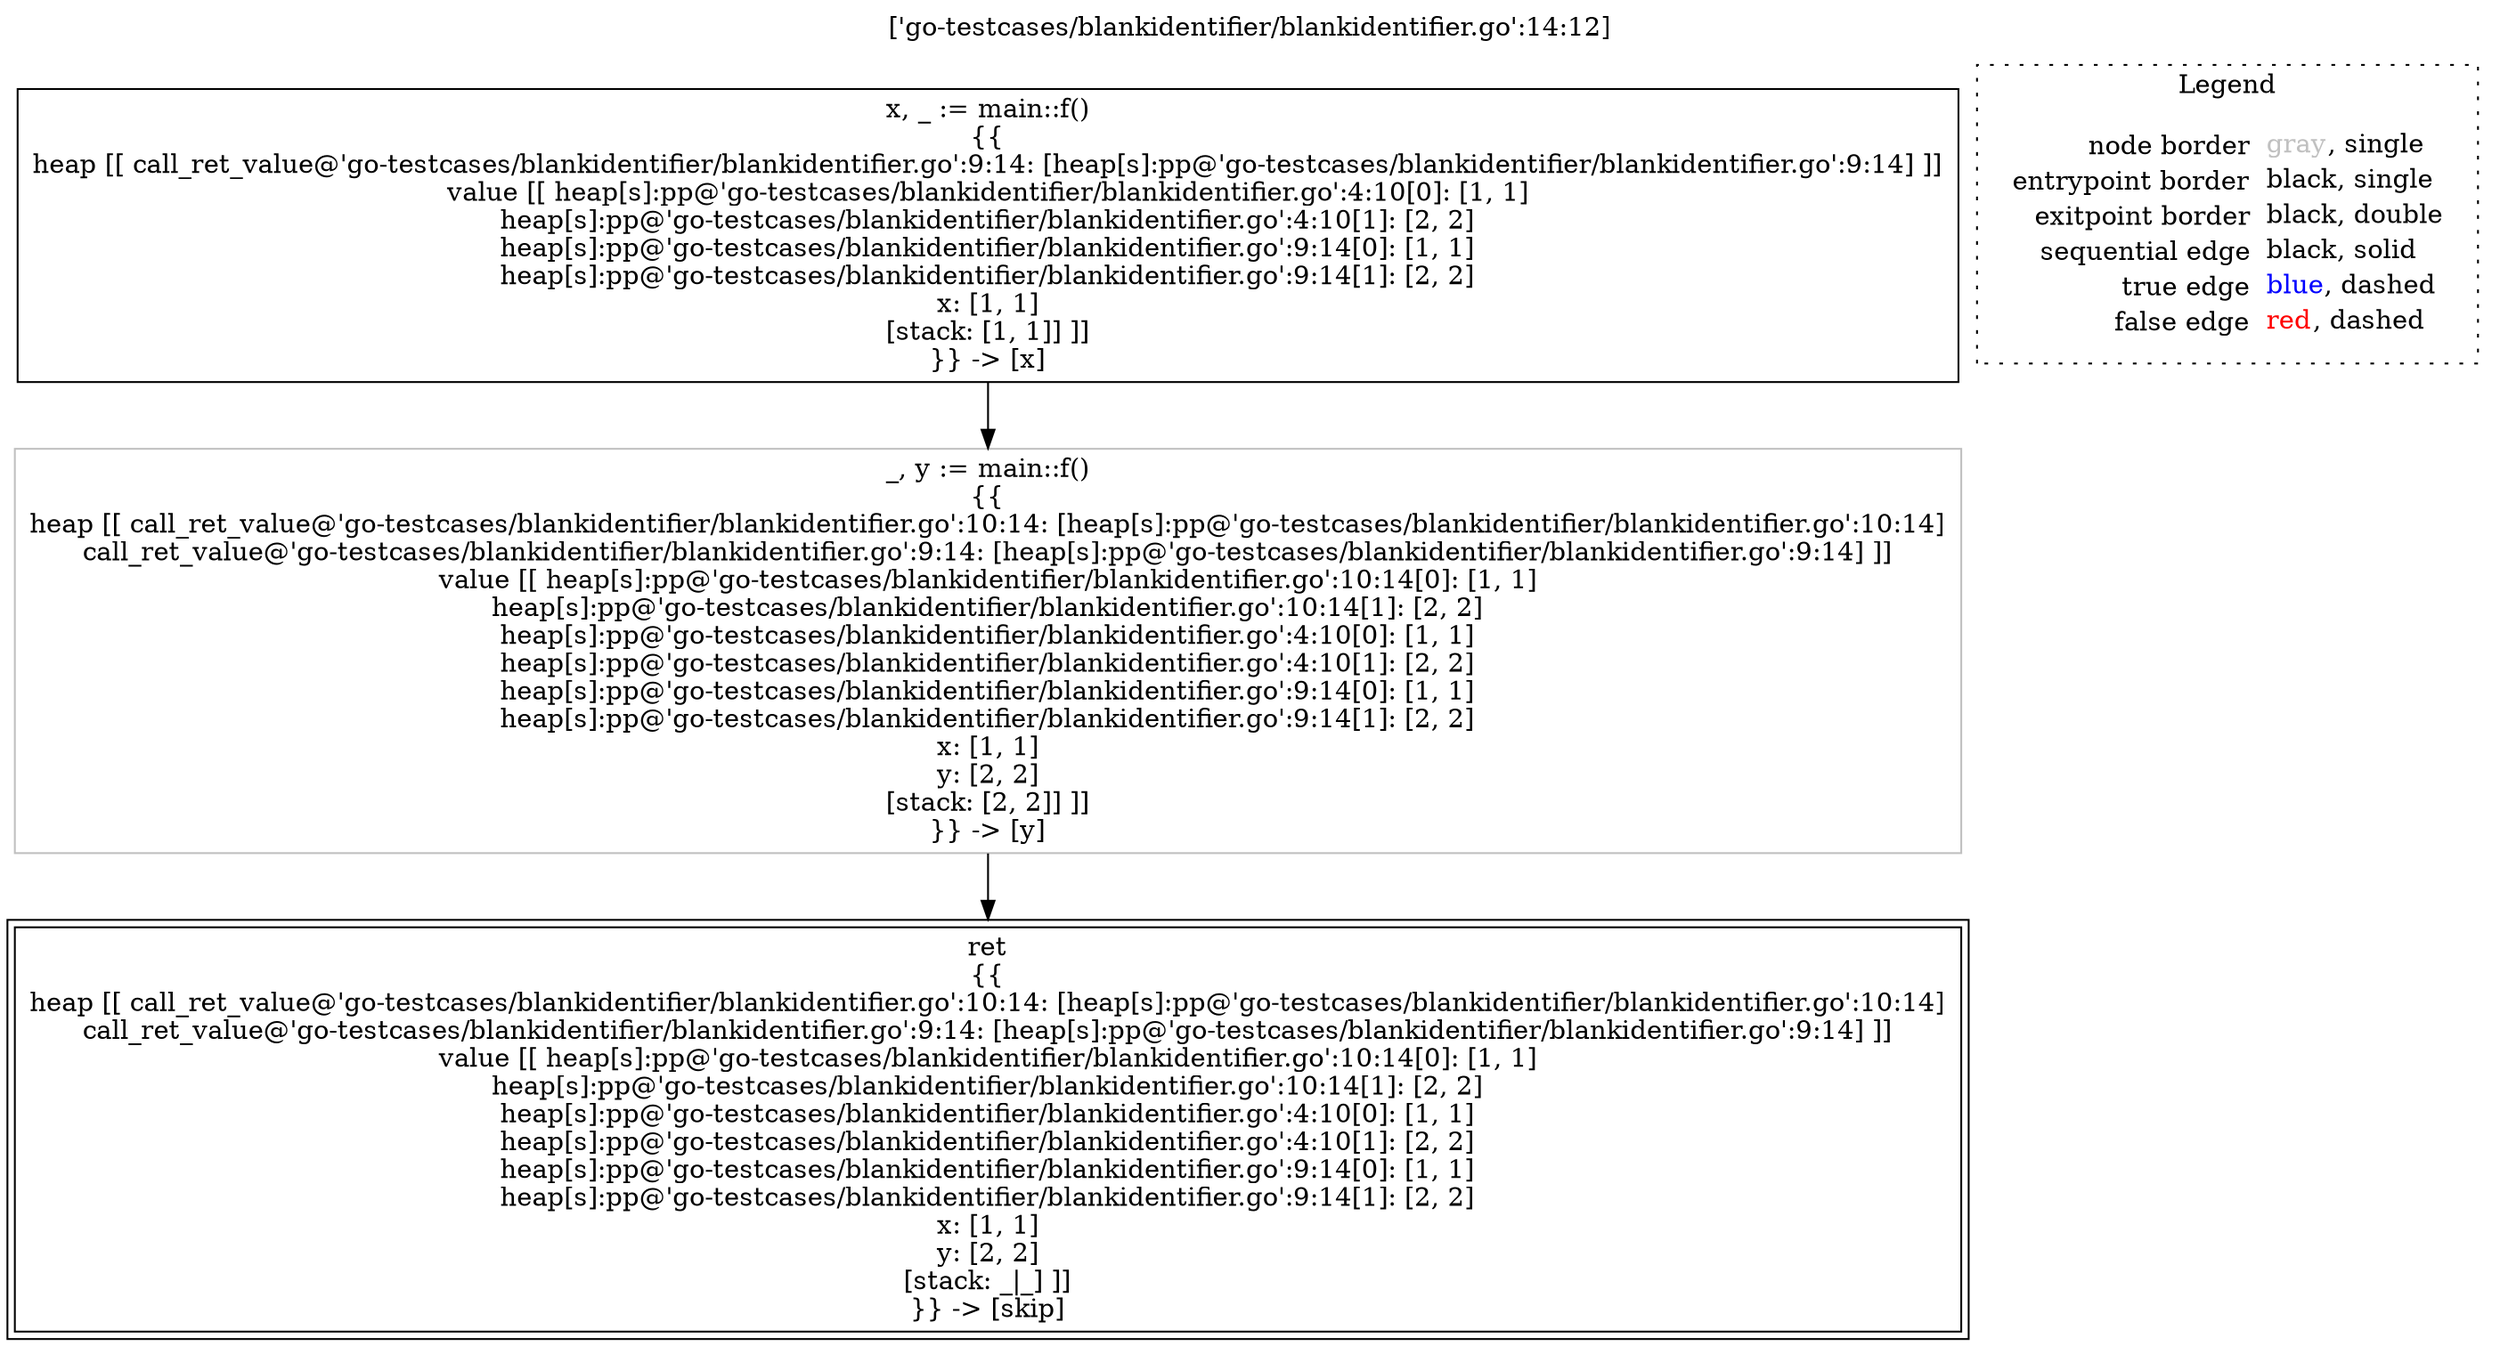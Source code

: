 digraph {
	labelloc="t";
	label="['go-testcases/blankidentifier/blankidentifier.go':14:12]";
	"node0" [shape="rect",color="black",label=<x, _ := main::f()<BR/>{{<BR/>heap [[ call_ret_value@'go-testcases/blankidentifier/blankidentifier.go':9:14: [heap[s]:pp@'go-testcases/blankidentifier/blankidentifier.go':9:14] ]]<BR/>value [[ heap[s]:pp@'go-testcases/blankidentifier/blankidentifier.go':4:10[0]: [1, 1]<BR/>heap[s]:pp@'go-testcases/blankidentifier/blankidentifier.go':4:10[1]: [2, 2]<BR/>heap[s]:pp@'go-testcases/blankidentifier/blankidentifier.go':9:14[0]: [1, 1]<BR/>heap[s]:pp@'go-testcases/blankidentifier/blankidentifier.go':9:14[1]: [2, 2]<BR/>x: [1, 1]<BR/>[stack: [1, 1]] ]]<BR/>}} -&gt; [x]>];
	"node1" [shape="rect",color="black",peripheries="2",label=<ret<BR/>{{<BR/>heap [[ call_ret_value@'go-testcases/blankidentifier/blankidentifier.go':10:14: [heap[s]:pp@'go-testcases/blankidentifier/blankidentifier.go':10:14]<BR/>call_ret_value@'go-testcases/blankidentifier/blankidentifier.go':9:14: [heap[s]:pp@'go-testcases/blankidentifier/blankidentifier.go':9:14] ]]<BR/>value [[ heap[s]:pp@'go-testcases/blankidentifier/blankidentifier.go':10:14[0]: [1, 1]<BR/>heap[s]:pp@'go-testcases/blankidentifier/blankidentifier.go':10:14[1]: [2, 2]<BR/>heap[s]:pp@'go-testcases/blankidentifier/blankidentifier.go':4:10[0]: [1, 1]<BR/>heap[s]:pp@'go-testcases/blankidentifier/blankidentifier.go':4:10[1]: [2, 2]<BR/>heap[s]:pp@'go-testcases/blankidentifier/blankidentifier.go':9:14[0]: [1, 1]<BR/>heap[s]:pp@'go-testcases/blankidentifier/blankidentifier.go':9:14[1]: [2, 2]<BR/>x: [1, 1]<BR/>y: [2, 2]<BR/>[stack: _|_] ]]<BR/>}} -&gt; [skip]>];
	"node2" [shape="rect",color="gray",label=<_, y := main::f()<BR/>{{<BR/>heap [[ call_ret_value@'go-testcases/blankidentifier/blankidentifier.go':10:14: [heap[s]:pp@'go-testcases/blankidentifier/blankidentifier.go':10:14]<BR/>call_ret_value@'go-testcases/blankidentifier/blankidentifier.go':9:14: [heap[s]:pp@'go-testcases/blankidentifier/blankidentifier.go':9:14] ]]<BR/>value [[ heap[s]:pp@'go-testcases/blankidentifier/blankidentifier.go':10:14[0]: [1, 1]<BR/>heap[s]:pp@'go-testcases/blankidentifier/blankidentifier.go':10:14[1]: [2, 2]<BR/>heap[s]:pp@'go-testcases/blankidentifier/blankidentifier.go':4:10[0]: [1, 1]<BR/>heap[s]:pp@'go-testcases/blankidentifier/blankidentifier.go':4:10[1]: [2, 2]<BR/>heap[s]:pp@'go-testcases/blankidentifier/blankidentifier.go':9:14[0]: [1, 1]<BR/>heap[s]:pp@'go-testcases/blankidentifier/blankidentifier.go':9:14[1]: [2, 2]<BR/>x: [1, 1]<BR/>y: [2, 2]<BR/>[stack: [2, 2]] ]]<BR/>}} -&gt; [y]>];
	"node2" -> "node1" [color="black"];
	"node0" -> "node2" [color="black"];
subgraph cluster_legend {
	label="Legend";
	style=dotted;
	node [shape=plaintext];
	"legend" [label=<<table border="0" cellpadding="2" cellspacing="0" cellborder="0"><tr><td align="right">node border&nbsp;</td><td align="left"><font color="gray">gray</font>, single</td></tr><tr><td align="right">entrypoint border&nbsp;</td><td align="left"><font color="black">black</font>, single</td></tr><tr><td align="right">exitpoint border&nbsp;</td><td align="left"><font color="black">black</font>, double</td></tr><tr><td align="right">sequential edge&nbsp;</td><td align="left"><font color="black">black</font>, solid</td></tr><tr><td align="right">true edge&nbsp;</td><td align="left"><font color="blue">blue</font>, dashed</td></tr><tr><td align="right">false edge&nbsp;</td><td align="left"><font color="red">red</font>, dashed</td></tr></table>>];
}

}
